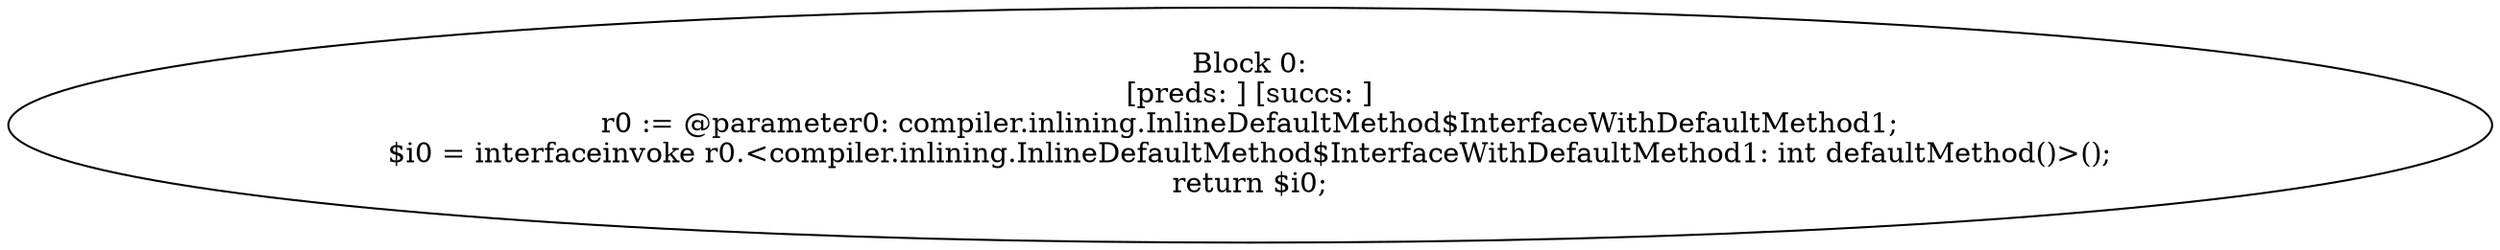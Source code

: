 digraph "unitGraph" {
    "Block 0:
[preds: ] [succs: ]
r0 := @parameter0: compiler.inlining.InlineDefaultMethod$InterfaceWithDefaultMethod1;
$i0 = interfaceinvoke r0.<compiler.inlining.InlineDefaultMethod$InterfaceWithDefaultMethod1: int defaultMethod()>();
return $i0;
"
}
